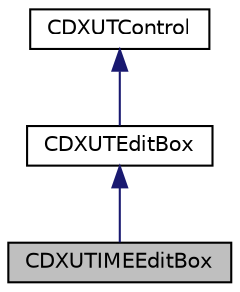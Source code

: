 digraph "CDXUTIMEEditBox"
{
  edge [fontname="Helvetica",fontsize="10",labelfontname="Helvetica",labelfontsize="10"];
  node [fontname="Helvetica",fontsize="10",shape=record];
  Node1 [label="CDXUTIMEEditBox",height=0.2,width=0.4,color="black", fillcolor="grey75", style="filled", fontcolor="black"];
  Node2 -> Node1 [dir="back",color="midnightblue",fontsize="10",style="solid"];
  Node2 [label="CDXUTEditBox",height=0.2,width=0.4,color="black", fillcolor="white", style="filled",URL="$class_c_d_x_u_t_edit_box.html"];
  Node3 -> Node2 [dir="back",color="midnightblue",fontsize="10",style="solid"];
  Node3 [label="CDXUTControl",height=0.2,width=0.4,color="black", fillcolor="white", style="filled",URL="$class_c_d_x_u_t_control.html"];
}
